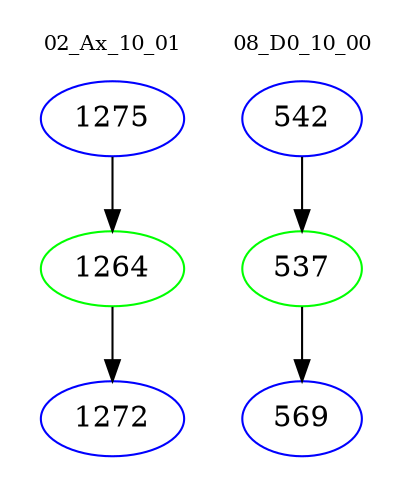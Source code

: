 digraph{
subgraph cluster_0 {
color = white
label = "02_Ax_10_01";
fontsize=10;
T0_1275 [label="1275", color="blue"]
T0_1275 -> T0_1264 [color="black"]
T0_1264 [label="1264", color="green"]
T0_1264 -> T0_1272 [color="black"]
T0_1272 [label="1272", color="blue"]
}
subgraph cluster_1 {
color = white
label = "08_D0_10_00";
fontsize=10;
T1_542 [label="542", color="blue"]
T1_542 -> T1_537 [color="black"]
T1_537 [label="537", color="green"]
T1_537 -> T1_569 [color="black"]
T1_569 [label="569", color="blue"]
}
}
